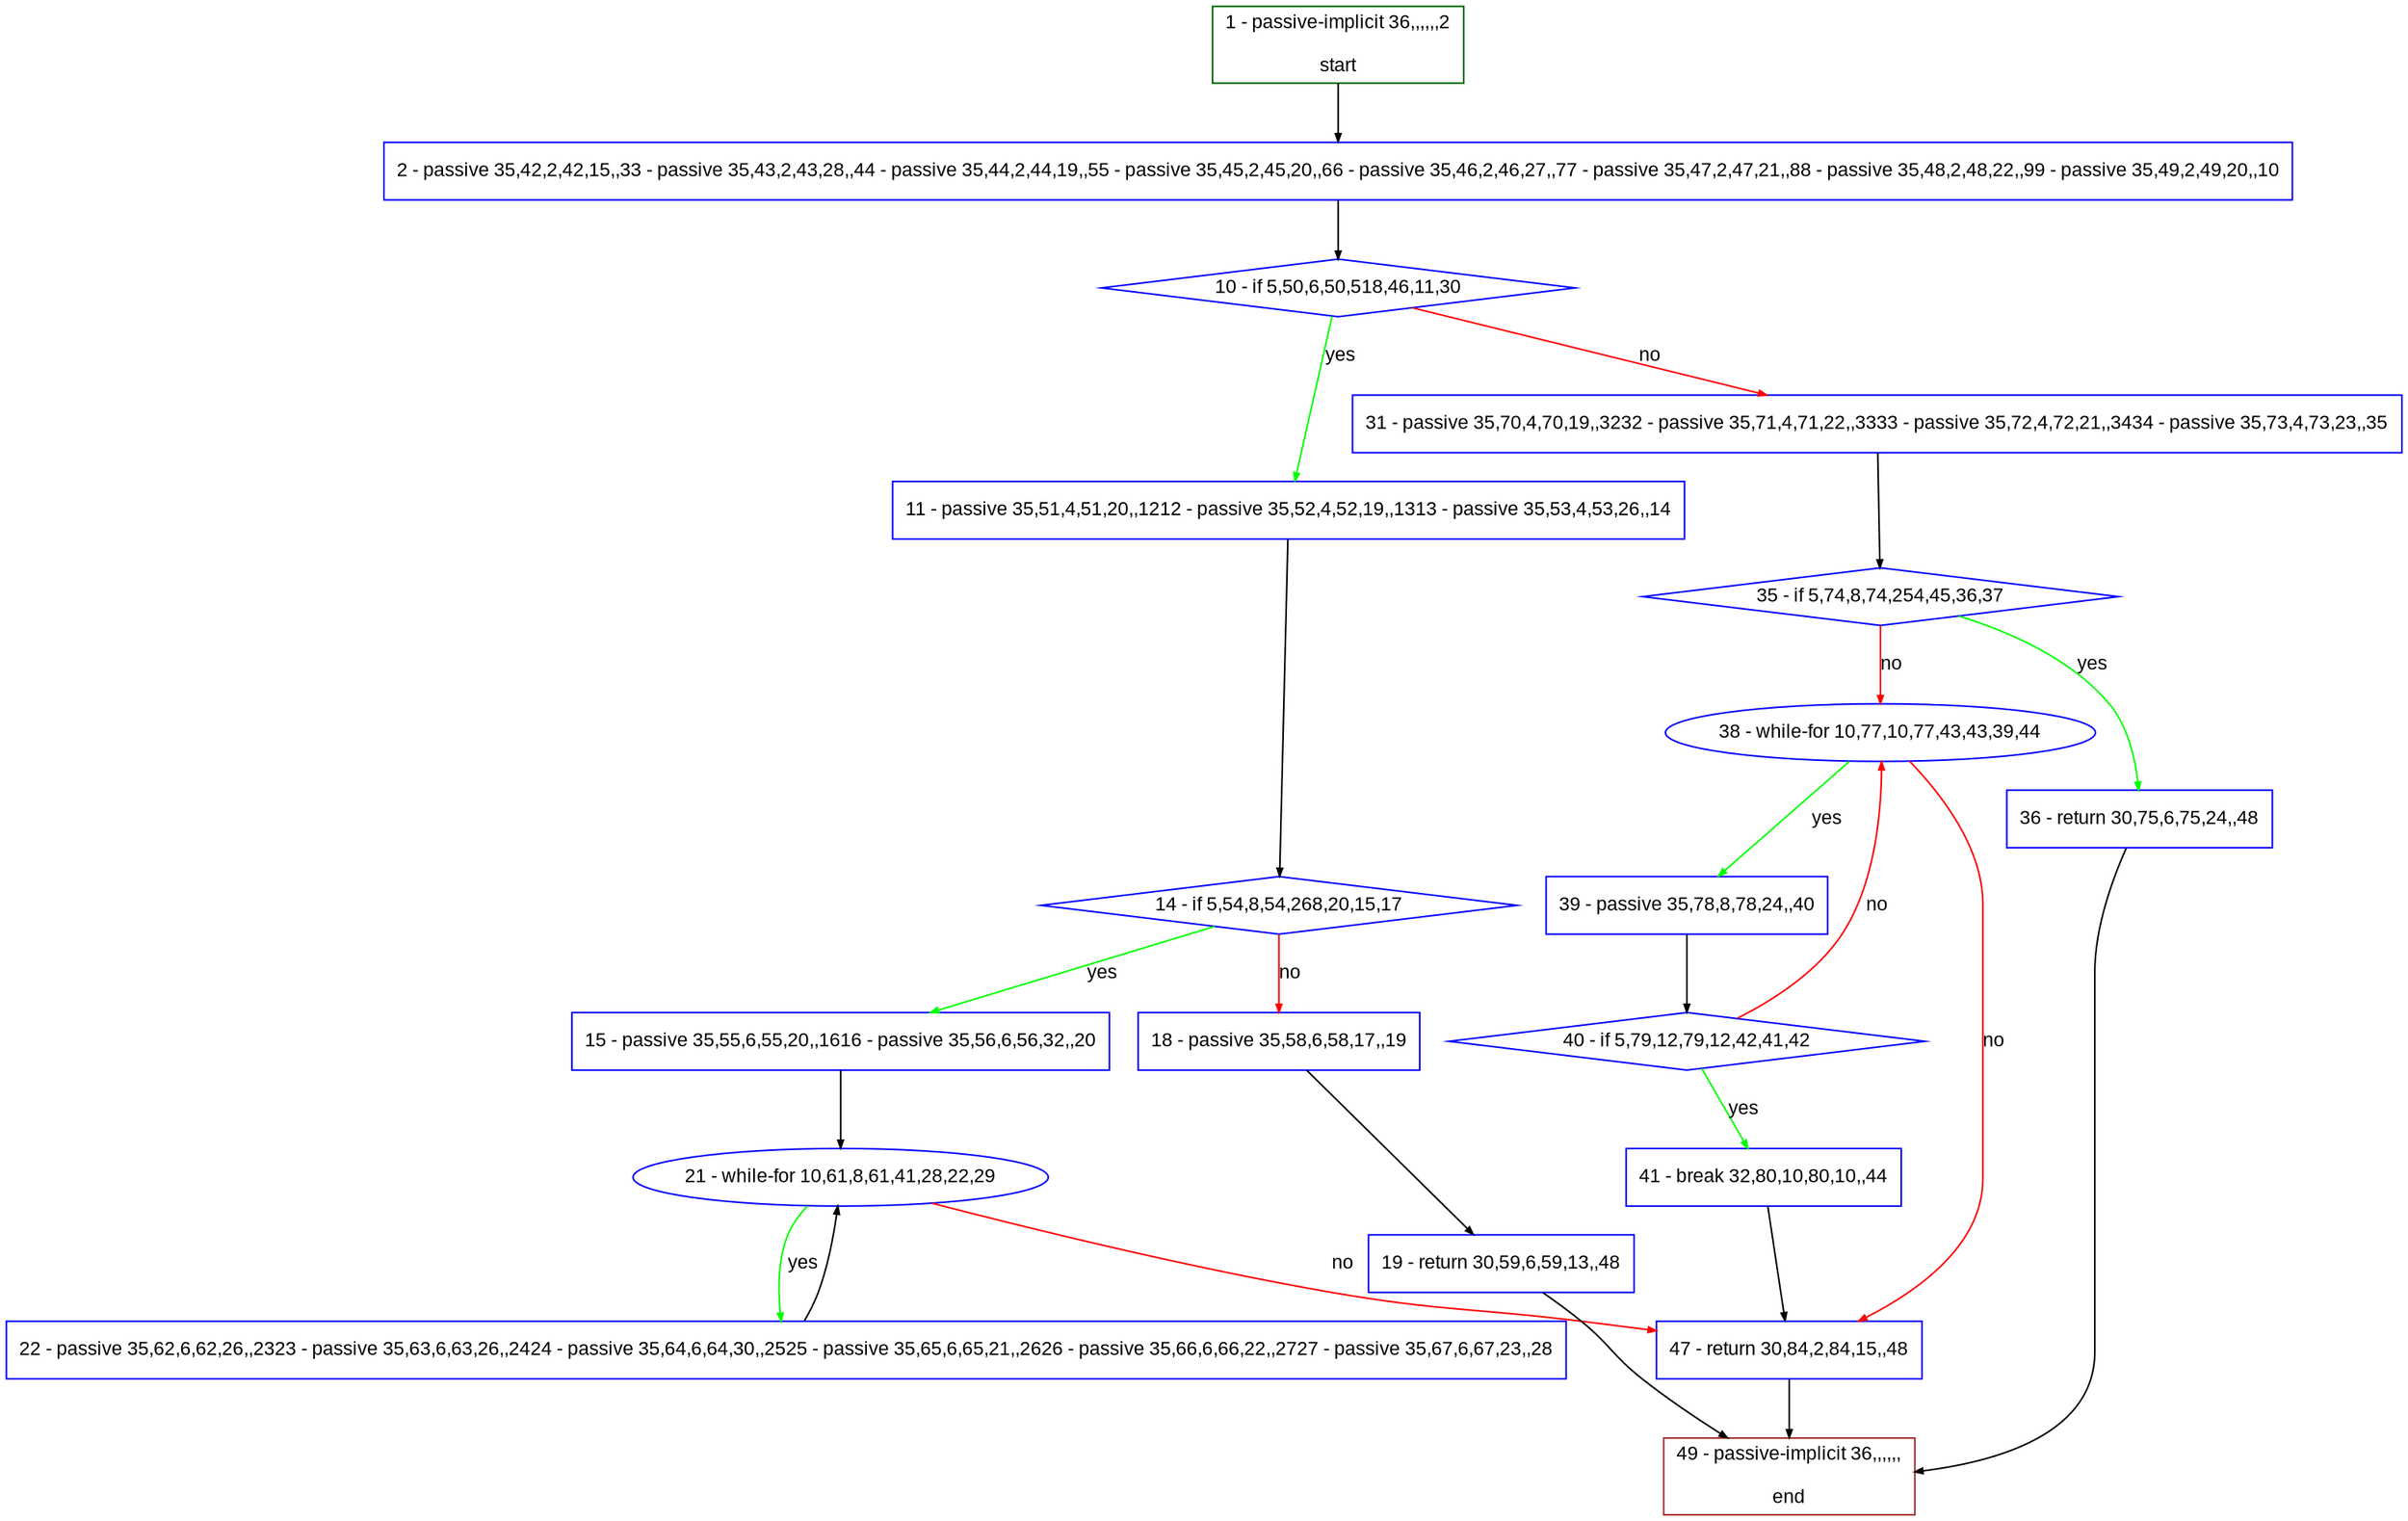 digraph "" {
  graph [pack="true", label="", fontsize="12", packmode="clust", fontname="Arial", fillcolor="#FFFFCC", bgcolor="white", style="rounded,filled", compound="true"];
  node [node_initialized="no", label="", color="grey", fontsize="12", fillcolor="white", fontname="Arial", style="filled", shape="rectangle", compound="true", fixedsize="false"];
  edge [fontcolor="black", arrowhead="normal", arrowtail="none", arrowsize="0.5", ltail="", label="", color="black", fontsize="12", lhead="", fontname="Arial", dir="forward", compound="true"];
  __N1 [label="2 - passive 35,42,2,42,15,,33 - passive 35,43,2,43,28,,44 - passive 35,44,2,44,19,,55 - passive 35,45,2,45,20,,66 - passive 35,46,2,46,27,,77 - passive 35,47,2,47,21,,88 - passive 35,48,2,48,22,,99 - passive 35,49,2,49,20,,10", color="#0000ff", fillcolor="#ffffff", style="filled", shape="box"];
  __N2 [label="1 - passive-implicit 36,,,,,,2\n\nstart", color="#006400", fillcolor="#ffffff", style="filled", shape="box"];
  __N3 [label="10 - if 5,50,6,50,518,46,11,30", color="#0000ff", fillcolor="#ffffff", style="filled", shape="diamond"];
  __N4 [label="11 - passive 35,51,4,51,20,,1212 - passive 35,52,4,52,19,,1313 - passive 35,53,4,53,26,,14", color="#0000ff", fillcolor="#ffffff", style="filled", shape="box"];
  __N5 [label="31 - passive 35,70,4,70,19,,3232 - passive 35,71,4,71,22,,3333 - passive 35,72,4,72,21,,3434 - passive 35,73,4,73,23,,35", color="#0000ff", fillcolor="#ffffff", style="filled", shape="box"];
  __N6 [label="14 - if 5,54,8,54,268,20,15,17", color="#0000ff", fillcolor="#ffffff", style="filled", shape="diamond"];
  __N7 [label="15 - passive 35,55,6,55,20,,1616 - passive 35,56,6,56,32,,20", color="#0000ff", fillcolor="#ffffff", style="filled", shape="box"];
  __N8 [label="18 - passive 35,58,6,58,17,,19", color="#0000ff", fillcolor="#ffffff", style="filled", shape="box"];
  __N9 [label="21 - while-for 10,61,8,61,41,28,22,29", color="#0000ff", fillcolor="#ffffff", style="filled", shape="oval"];
  __N10 [label="19 - return 30,59,6,59,13,,48", color="#0000ff", fillcolor="#ffffff", style="filled", shape="box"];
  __N11 [label="49 - passive-implicit 36,,,,,,\n\nend", color="#a52a2a", fillcolor="#ffffff", style="filled", shape="box"];
  __N12 [label="22 - passive 35,62,6,62,26,,2323 - passive 35,63,6,63,26,,2424 - passive 35,64,6,64,30,,2525 - passive 35,65,6,65,21,,2626 - passive 35,66,6,66,22,,2727 - passive 35,67,6,67,23,,28", color="#0000ff", fillcolor="#ffffff", style="filled", shape="box"];
  __N13 [label="47 - return 30,84,2,84,15,,48", color="#0000ff", fillcolor="#ffffff", style="filled", shape="box"];
  __N14 [label="35 - if 5,74,8,74,254,45,36,37", color="#0000ff", fillcolor="#ffffff", style="filled", shape="diamond"];
  __N15 [label="36 - return 30,75,6,75,24,,48", color="#0000ff", fillcolor="#ffffff", style="filled", shape="box"];
  __N16 [label="38 - while-for 10,77,10,77,43,43,39,44", color="#0000ff", fillcolor="#ffffff", style="filled", shape="oval"];
  __N17 [label="39 - passive 35,78,8,78,24,,40", color="#0000ff", fillcolor="#ffffff", style="filled", shape="box"];
  __N18 [label="40 - if 5,79,12,79,12,42,41,42", color="#0000ff", fillcolor="#ffffff", style="filled", shape="diamond"];
  __N19 [label="41 - break 32,80,10,80,10,,44", color="#0000ff", fillcolor="#ffffff", style="filled", shape="box"];
  __N2 -> __N1 [arrowhead="normal", arrowtail="none", color="#000000", label="", dir="forward"];
  __N1 -> __N3 [arrowhead="normal", arrowtail="none", color="#000000", label="", dir="forward"];
  __N3 -> __N4 [arrowhead="normal", arrowtail="none", color="#00ff00", label="yes", dir="forward"];
  __N3 -> __N5 [arrowhead="normal", arrowtail="none", color="#ff0000", label="no", dir="forward"];
  __N4 -> __N6 [arrowhead="normal", arrowtail="none", color="#000000", label="", dir="forward"];
  __N6 -> __N7 [arrowhead="normal", arrowtail="none", color="#00ff00", label="yes", dir="forward"];
  __N6 -> __N8 [arrowhead="normal", arrowtail="none", color="#ff0000", label="no", dir="forward"];
  __N7 -> __N9 [arrowhead="normal", arrowtail="none", color="#000000", label="", dir="forward"];
  __N8 -> __N10 [arrowhead="normal", arrowtail="none", color="#000000", label="", dir="forward"];
  __N10 -> __N11 [arrowhead="normal", arrowtail="none", color="#000000", label="", dir="forward"];
  __N9 -> __N12 [arrowhead="normal", arrowtail="none", color="#00ff00", label="yes", dir="forward"];
  __N12 -> __N9 [arrowhead="normal", arrowtail="none", color="#000000", label="", dir="forward"];
  __N9 -> __N13 [arrowhead="normal", arrowtail="none", color="#ff0000", label="no", dir="forward"];
  __N5 -> __N14 [arrowhead="normal", arrowtail="none", color="#000000", label="", dir="forward"];
  __N14 -> __N15 [arrowhead="normal", arrowtail="none", color="#00ff00", label="yes", dir="forward"];
  __N14 -> __N16 [arrowhead="normal", arrowtail="none", color="#ff0000", label="no", dir="forward"];
  __N15 -> __N11 [arrowhead="normal", arrowtail="none", color="#000000", label="", dir="forward"];
  __N16 -> __N17 [arrowhead="normal", arrowtail="none", color="#00ff00", label="yes", dir="forward"];
  __N16 -> __N13 [arrowhead="normal", arrowtail="none", color="#ff0000", label="no", dir="forward"];
  __N17 -> __N18 [arrowhead="normal", arrowtail="none", color="#000000", label="", dir="forward"];
  __N18 -> __N16 [arrowhead="normal", arrowtail="none", color="#ff0000", label="no", dir="forward"];
  __N18 -> __N19 [arrowhead="normal", arrowtail="none", color="#00ff00", label="yes", dir="forward"];
  __N19 -> __N13 [arrowhead="normal", arrowtail="none", color="#000000", label="", dir="forward"];
  __N13 -> __N11 [arrowhead="normal", arrowtail="none", color="#000000", label="", dir="forward"];
}

